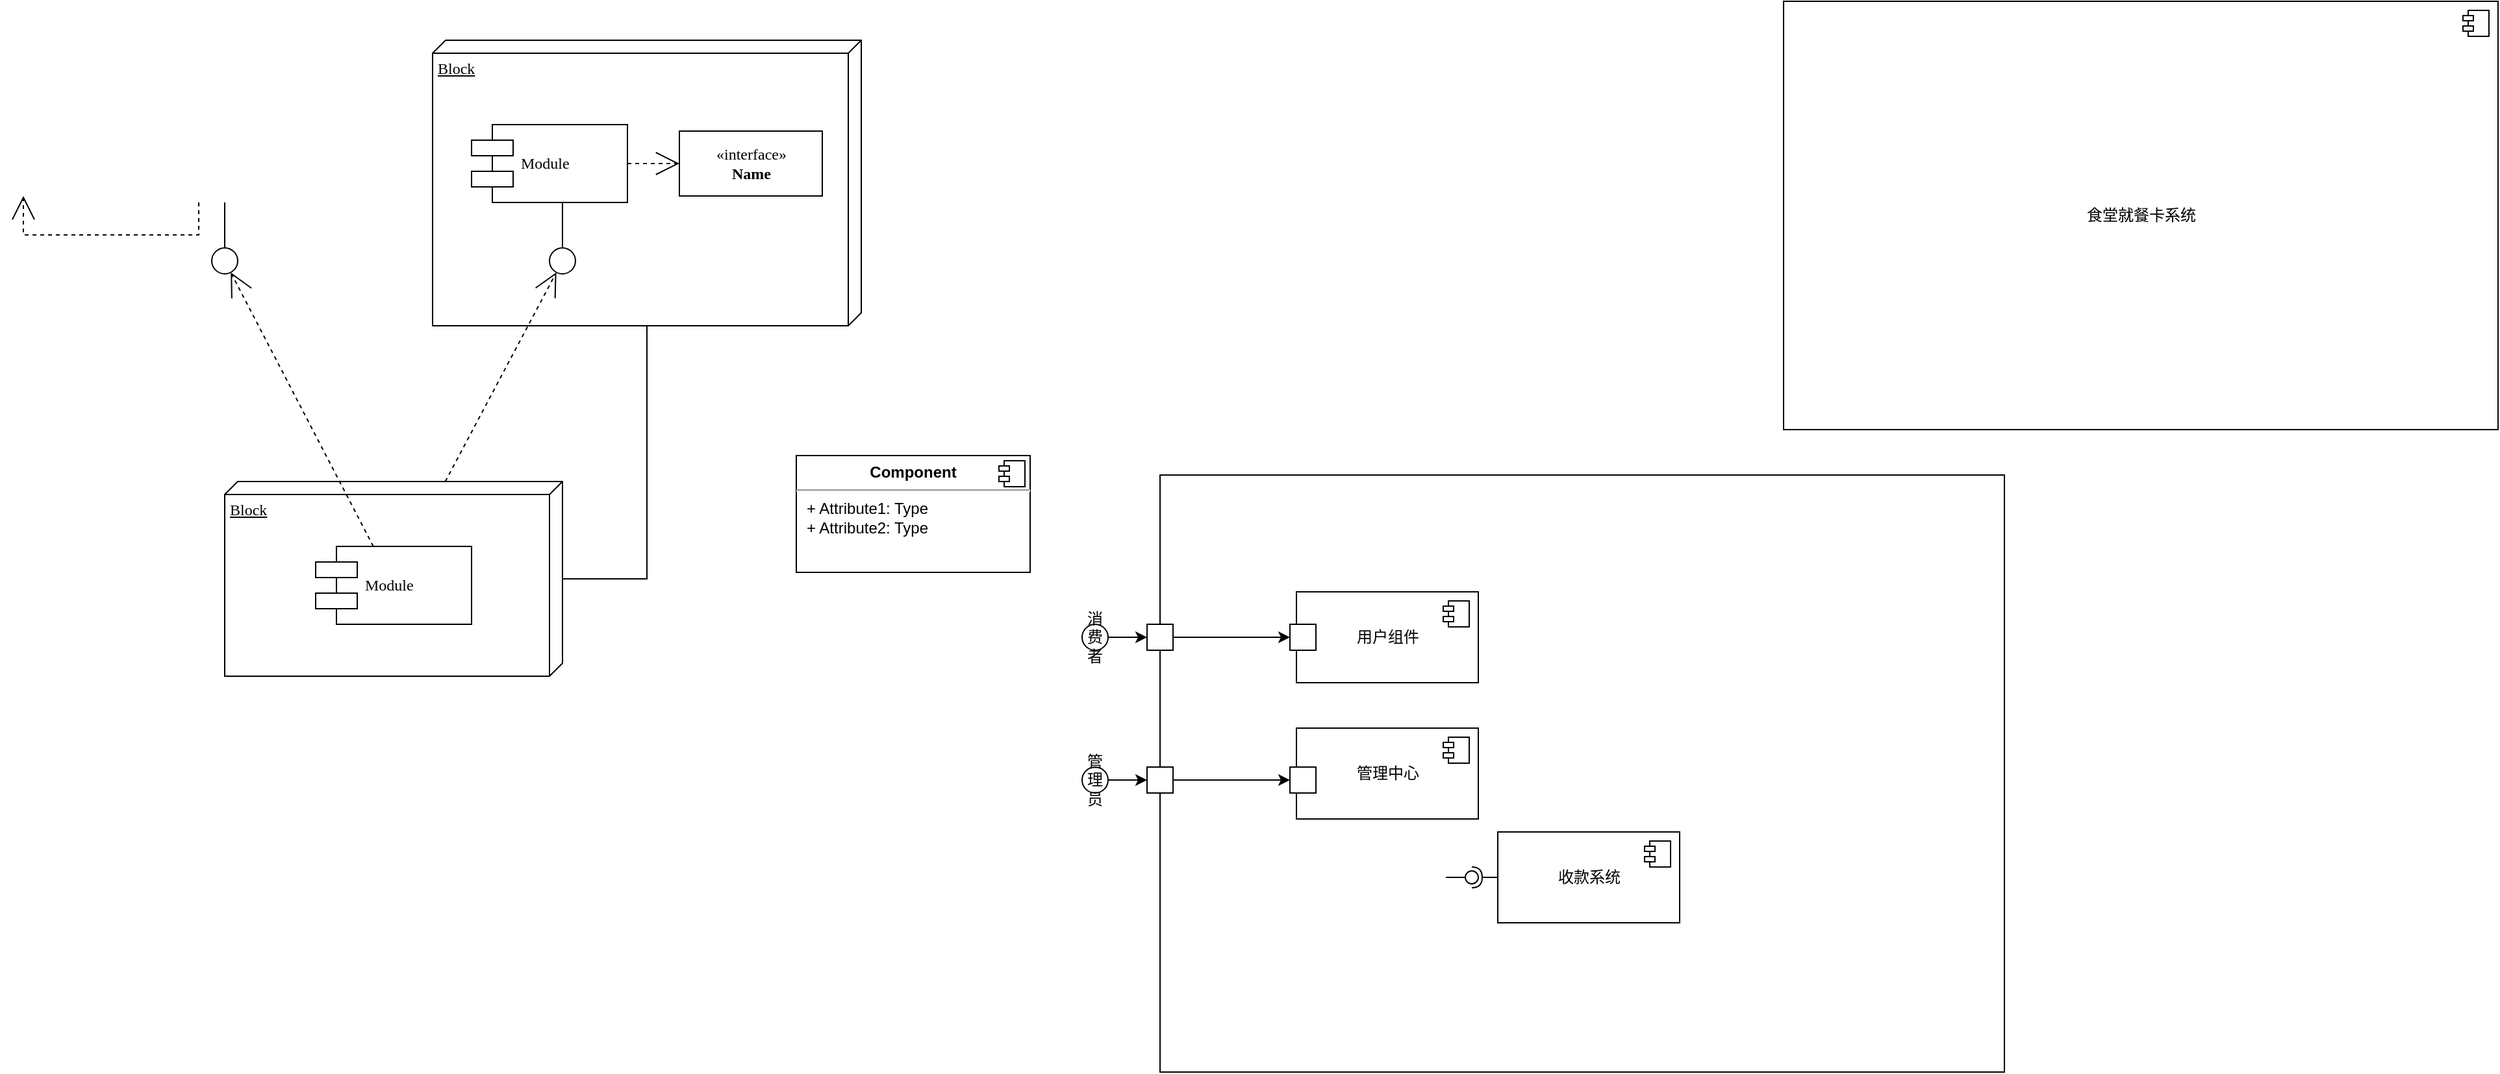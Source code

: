 <mxfile version="13.7.3" type="github">
  <diagram name="Page-1" id="5f0bae14-7c28-e335-631c-24af17079c00">
    <mxGraphModel dx="735" dy="579" grid="1" gridSize="10" guides="1" tooltips="1" connect="1" arrows="1" fold="1" page="1" pageScale="1" pageWidth="1100" pageHeight="850" background="#ffffff" math="0" shadow="0">
      <root>
        <mxCell id="0" />
        <mxCell id="1" parent="0" />
        <mxCell id="79uwBZHlucGFQvVzSjw_-30" value="" style="rounded=0;whiteSpace=wrap;html=1;" vertex="1" parent="1">
          <mxGeometry x="1090" y="405" width="650" height="460" as="geometry" />
        </mxCell>
        <mxCell id="39150e848f15840c-2" value="Block" style="verticalAlign=top;align=left;spacingTop=8;spacingLeft=2;spacingRight=12;shape=cube;size=10;direction=south;fontStyle=4;html=1;rounded=0;shadow=0;comic=0;labelBackgroundColor=none;strokeWidth=1;fontFamily=Verdana;fontSize=12" parent="1" vertex="1">
          <mxGeometry x="530" y="70" width="330" height="220" as="geometry" />
        </mxCell>
        <mxCell id="39150e848f15840c-3" value="Block" style="verticalAlign=top;align=left;spacingTop=8;spacingLeft=2;spacingRight=12;shape=cube;size=10;direction=south;fontStyle=4;html=1;rounded=0;shadow=0;comic=0;labelBackgroundColor=none;strokeWidth=1;fontFamily=Verdana;fontSize=12" parent="1" vertex="1">
          <mxGeometry x="370" y="410" width="260" height="150" as="geometry" />
        </mxCell>
        <mxCell id="39150e848f15840c-6" value="" style="ellipse;whiteSpace=wrap;html=1;rounded=0;shadow=0;comic=0;labelBackgroundColor=none;strokeWidth=1;fontFamily=Verdana;fontSize=12;align=center;" parent="1" vertex="1">
          <mxGeometry x="360" y="230" width="20" height="20" as="geometry" />
        </mxCell>
        <mxCell id="39150e848f15840c-7" value="Module" style="shape=component;align=left;spacingLeft=36;rounded=0;shadow=0;comic=0;labelBackgroundColor=none;strokeWidth=1;fontFamily=Verdana;fontSize=12;html=1;" parent="1" vertex="1">
          <mxGeometry x="560" y="135" width="120" height="60" as="geometry" />
        </mxCell>
        <mxCell id="39150e848f15840c-8" value="&amp;laquo;interface&amp;raquo;&lt;br&gt;&lt;b&gt;Name&lt;/b&gt;" style="html=1;rounded=0;shadow=0;comic=0;labelBackgroundColor=none;strokeWidth=1;fontFamily=Verdana;fontSize=12;align=center;" parent="1" vertex="1">
          <mxGeometry x="720" y="140" width="110" height="50" as="geometry" />
        </mxCell>
        <mxCell id="39150e848f15840c-9" value="" style="ellipse;whiteSpace=wrap;html=1;rounded=0;shadow=0;comic=0;labelBackgroundColor=none;strokeWidth=1;fontFamily=Verdana;fontSize=12;align=center;" parent="1" vertex="1">
          <mxGeometry x="620" y="230" width="20" height="20" as="geometry" />
        </mxCell>
        <mxCell id="39150e848f15840c-10" value="Module" style="shape=component;align=left;spacingLeft=36;rounded=0;shadow=0;comic=0;labelBackgroundColor=none;strokeWidth=1;fontFamily=Verdana;fontSize=12;html=1;" parent="1" vertex="1">
          <mxGeometry x="440" y="460" width="120" height="60" as="geometry" />
        </mxCell>
        <mxCell id="39150e848f15840c-11" style="edgeStyle=none;rounded=0;html=1;dashed=1;labelBackgroundColor=none;startArrow=none;startFill=0;startSize=8;endArrow=open;endFill=0;endSize=16;fontFamily=Verdana;fontSize=12;" parent="1" source="39150e848f15840c-10" target="39150e848f15840c-6" edge="1">
          <mxGeometry relative="1" as="geometry" />
        </mxCell>
        <mxCell id="39150e848f15840c-12" style="edgeStyle=none;rounded=0;html=1;dashed=1;labelBackgroundColor=none;startArrow=none;startFill=0;startSize=8;endArrow=open;endFill=0;endSize=16;fontFamily=Verdana;fontSize=12;" parent="1" source="39150e848f15840c-3" target="39150e848f15840c-9" edge="1">
          <mxGeometry relative="1" as="geometry" />
        </mxCell>
        <mxCell id="39150e848f15840c-13" style="edgeStyle=elbowEdgeStyle;rounded=0;html=1;labelBackgroundColor=none;startArrow=none;startFill=0;startSize=8;endArrow=none;endFill=0;endSize=16;fontFamily=Verdana;fontSize=12;" parent="1" source="39150e848f15840c-9" target="39150e848f15840c-7" edge="1">
          <mxGeometry relative="1" as="geometry" />
        </mxCell>
        <mxCell id="39150e848f15840c-14" style="edgeStyle=elbowEdgeStyle;rounded=0;html=1;labelBackgroundColor=none;startArrow=none;startFill=0;startSize=8;endArrow=none;endFill=0;endSize=16;fontFamily=Verdana;fontSize=12;" parent="1" source="39150e848f15840c-6" edge="1">
          <mxGeometry relative="1" as="geometry">
            <mxPoint x="370" y="195" as="targetPoint" />
          </mxGeometry>
        </mxCell>
        <mxCell id="39150e848f15840c-15" style="edgeStyle=orthogonalEdgeStyle;rounded=0;html=1;labelBackgroundColor=none;startArrow=none;startFill=0;startSize=8;endArrow=open;endFill=0;endSize=16;fontFamily=Verdana;fontSize=12;dashed=1;" parent="1" edge="1">
          <mxGeometry relative="1" as="geometry">
            <Array as="points">
              <mxPoint x="350" y="220" />
              <mxPoint x="215" y="220" />
            </Array>
            <mxPoint x="350" y="195" as="sourcePoint" />
            <mxPoint x="215" y="190" as="targetPoint" />
          </mxGeometry>
        </mxCell>
        <mxCell id="39150e848f15840c-16" style="edgeStyle=orthogonalEdgeStyle;rounded=0;html=1;dashed=1;labelBackgroundColor=none;startArrow=none;startFill=0;startSize=8;endArrow=open;endFill=0;endSize=16;fontFamily=Verdana;fontSize=12;" parent="1" source="39150e848f15840c-7" target="39150e848f15840c-8" edge="1">
          <mxGeometry relative="1" as="geometry" />
        </mxCell>
        <mxCell id="39150e848f15840c-17" style="edgeStyle=orthogonalEdgeStyle;rounded=0;html=1;labelBackgroundColor=none;startArrow=none;startFill=0;startSize=8;endArrow=none;endFill=0;endSize=16;fontFamily=Verdana;fontSize=12;" parent="1" source="39150e848f15840c-3" target="39150e848f15840c-2" edge="1">
          <mxGeometry relative="1" as="geometry">
            <Array as="points">
              <mxPoint x="695" y="485" />
            </Array>
          </mxGeometry>
        </mxCell>
        <mxCell id="79uwBZHlucGFQvVzSjw_-2" value="&lt;p style=&quot;margin:0px;margin-top:6px;text-align:center;&quot;&gt;&lt;b&gt;Component&lt;/b&gt;&lt;/p&gt;&lt;hr/&gt;&lt;p style=&quot;margin:0px;margin-left:8px;&quot;&gt;+ Attribute1: Type&lt;br/&gt;+ Attribute2: Type&lt;/p&gt;" style="align=left;overflow=fill;html=1;dropTarget=0;" vertex="1" parent="1">
          <mxGeometry x="810" y="390" width="180" height="90" as="geometry" />
        </mxCell>
        <mxCell id="79uwBZHlucGFQvVzSjw_-3" value="" style="shape=component;jettyWidth=8;jettyHeight=4;" vertex="1" parent="79uwBZHlucGFQvVzSjw_-2">
          <mxGeometry x="1" width="20" height="20" relative="1" as="geometry">
            <mxPoint x="-24" y="4" as="offset" />
          </mxGeometry>
        </mxCell>
        <mxCell id="79uwBZHlucGFQvVzSjw_-4" value="食堂就餐卡系统" style="html=1;dropTarget=0;" vertex="1" parent="1">
          <mxGeometry x="1570" y="40" width="550" height="330" as="geometry" />
        </mxCell>
        <mxCell id="79uwBZHlucGFQvVzSjw_-5" value="" style="shape=component;jettyWidth=8;jettyHeight=4;" vertex="1" parent="79uwBZHlucGFQvVzSjw_-4">
          <mxGeometry x="1" width="20" height="20" relative="1" as="geometry">
            <mxPoint x="-27" y="7" as="offset" />
          </mxGeometry>
        </mxCell>
        <mxCell id="79uwBZHlucGFQvVzSjw_-9" value="用户组件" style="html=1;dropTarget=0;" vertex="1" parent="1">
          <mxGeometry x="1195" y="495" width="140" height="70" as="geometry" />
        </mxCell>
        <mxCell id="79uwBZHlucGFQvVzSjw_-10" value="" style="shape=component;jettyWidth=8;jettyHeight=4;" vertex="1" parent="79uwBZHlucGFQvVzSjw_-9">
          <mxGeometry x="1" width="20" height="20" relative="1" as="geometry">
            <mxPoint x="-27" y="7" as="offset" />
          </mxGeometry>
        </mxCell>
        <mxCell id="79uwBZHlucGFQvVzSjw_-11" value="管理中心" style="html=1;dropTarget=0;" vertex="1" parent="1">
          <mxGeometry x="1195" y="600" width="140" height="70" as="geometry" />
        </mxCell>
        <mxCell id="79uwBZHlucGFQvVzSjw_-12" value="" style="shape=component;jettyWidth=8;jettyHeight=4;" vertex="1" parent="79uwBZHlucGFQvVzSjw_-11">
          <mxGeometry x="1" width="20" height="20" relative="1" as="geometry">
            <mxPoint x="-27" y="7" as="offset" />
          </mxGeometry>
        </mxCell>
        <mxCell id="79uwBZHlucGFQvVzSjw_-13" value="收款系统" style="html=1;dropTarget=0;" vertex="1" parent="1">
          <mxGeometry x="1350" y="680" width="140" height="70" as="geometry" />
        </mxCell>
        <mxCell id="79uwBZHlucGFQvVzSjw_-14" value="" style="shape=component;jettyWidth=8;jettyHeight=4;" vertex="1" parent="79uwBZHlucGFQvVzSjw_-13">
          <mxGeometry x="1" width="20" height="20" relative="1" as="geometry">
            <mxPoint x="-27" y="7" as="offset" />
          </mxGeometry>
        </mxCell>
        <mxCell id="79uwBZHlucGFQvVzSjw_-24" value="" style="rounded=0;orthogonalLoop=1;jettySize=auto;html=1;endArrow=none;endFill=0;" edge="1" target="79uwBZHlucGFQvVzSjw_-26" parent="1">
          <mxGeometry relative="1" as="geometry">
            <mxPoint x="1310" y="715" as="sourcePoint" />
          </mxGeometry>
        </mxCell>
        <mxCell id="79uwBZHlucGFQvVzSjw_-25" value="" style="rounded=0;orthogonalLoop=1;jettySize=auto;html=1;endArrow=halfCircle;endFill=0;entryX=0.5;entryY=0.5;entryDx=0;entryDy=0;endSize=6;strokeWidth=1;" edge="1" target="79uwBZHlucGFQvVzSjw_-26" parent="1">
          <mxGeometry relative="1" as="geometry">
            <mxPoint x="1350" y="715" as="sourcePoint" />
          </mxGeometry>
        </mxCell>
        <mxCell id="79uwBZHlucGFQvVzSjw_-26" value="" style="ellipse;whiteSpace=wrap;html=1;fontFamily=Helvetica;fontSize=12;fontColor=#000000;align=center;strokeColor=#000000;fillColor=#ffffff;points=[];aspect=fixed;resizable=0;" vertex="1" parent="1">
          <mxGeometry x="1325" y="710" width="10" height="10" as="geometry" />
        </mxCell>
        <mxCell id="79uwBZHlucGFQvVzSjw_-34" value="" style="edgeStyle=orthogonalEdgeStyle;rounded=0;orthogonalLoop=1;jettySize=auto;html=1;" edge="1" parent="1" source="79uwBZHlucGFQvVzSjw_-27" target="79uwBZHlucGFQvVzSjw_-31">
          <mxGeometry relative="1" as="geometry" />
        </mxCell>
        <mxCell id="79uwBZHlucGFQvVzSjw_-27" value="消费者" style="ellipse;whiteSpace=wrap;html=1;aspect=fixed;" vertex="1" parent="1">
          <mxGeometry x="1030" y="520" width="20" height="20" as="geometry" />
        </mxCell>
        <mxCell id="79uwBZHlucGFQvVzSjw_-35" value="" style="edgeStyle=orthogonalEdgeStyle;rounded=0;orthogonalLoop=1;jettySize=auto;html=1;" edge="1" parent="1" source="79uwBZHlucGFQvVzSjw_-28" target="79uwBZHlucGFQvVzSjw_-32">
          <mxGeometry relative="1" as="geometry" />
        </mxCell>
        <mxCell id="79uwBZHlucGFQvVzSjw_-28" value="管理员" style="ellipse;whiteSpace=wrap;html=1;aspect=fixed;" vertex="1" parent="1">
          <mxGeometry x="1030" y="630" width="20" height="20" as="geometry" />
        </mxCell>
        <mxCell id="79uwBZHlucGFQvVzSjw_-39" value="" style="edgeStyle=orthogonalEdgeStyle;rounded=0;orthogonalLoop=1;jettySize=auto;html=1;" edge="1" parent="1" source="79uwBZHlucGFQvVzSjw_-31" target="79uwBZHlucGFQvVzSjw_-37">
          <mxGeometry relative="1" as="geometry" />
        </mxCell>
        <mxCell id="79uwBZHlucGFQvVzSjw_-31" value="" style="whiteSpace=wrap;html=1;aspect=fixed;" vertex="1" parent="1">
          <mxGeometry x="1080" y="520" width="20" height="20" as="geometry" />
        </mxCell>
        <mxCell id="79uwBZHlucGFQvVzSjw_-40" value="" style="edgeStyle=orthogonalEdgeStyle;rounded=0;orthogonalLoop=1;jettySize=auto;html=1;" edge="1" parent="1" source="79uwBZHlucGFQvVzSjw_-32" target="79uwBZHlucGFQvVzSjw_-38">
          <mxGeometry relative="1" as="geometry" />
        </mxCell>
        <mxCell id="79uwBZHlucGFQvVzSjw_-32" value="" style="whiteSpace=wrap;html=1;aspect=fixed;" vertex="1" parent="1">
          <mxGeometry x="1080" y="630" width="20" height="20" as="geometry" />
        </mxCell>
        <mxCell id="79uwBZHlucGFQvVzSjw_-37" value="" style="whiteSpace=wrap;html=1;aspect=fixed;" vertex="1" parent="1">
          <mxGeometry x="1190" y="520" width="20" height="20" as="geometry" />
        </mxCell>
        <mxCell id="79uwBZHlucGFQvVzSjw_-38" value="" style="whiteSpace=wrap;html=1;aspect=fixed;" vertex="1" parent="1">
          <mxGeometry x="1190" y="630" width="20" height="20" as="geometry" />
        </mxCell>
      </root>
    </mxGraphModel>
  </diagram>
</mxfile>
